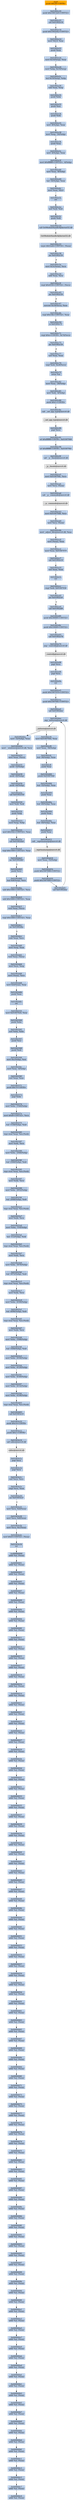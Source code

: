 digraph G {
node[shape=rectangle,style=filled,fillcolor=lightsteelblue,color=lightsteelblue]
bgcolor="transparent"
a0x01002c1epushl_0x28UINT8[label="start\npushl $0x28<UINT8>",color="lightgrey",fillcolor="orange"];
a0x01002c20pushl_0x10013e0UINT32[label="0x01002c20\npushl $0x10013e0<UINT32>"];
a0x01002c25call_0x01002e18[label="0x01002c25\ncall 0x01002e18"];
a0x01002e18pushl_0x1002e6aUINT32[label="0x01002e18\npushl $0x1002e6a<UINT32>"];
a0x01002e1dmovl_fs_0_eax[label="0x01002e1d\nmovl %fs:0, %eax"];
a0x01002e23pushl_eax[label="0x01002e23\npushl %eax"];
a0x01002e24movl_0x10esp__eax[label="0x01002e24\nmovl 0x10(%esp), %eax"];
a0x01002e28movl_ebp_0x10esp_[label="0x01002e28\nmovl %ebp, 0x10(%esp)"];
a0x01002e2cleal_0x10esp__ebp[label="0x01002e2c\nleal 0x10(%esp), %ebp"];
a0x01002e30subl_eax_esp[label="0x01002e30\nsubl %eax, %esp"];
a0x01002e32pushl_ebx[label="0x01002e32\npushl %ebx"];
a0x01002e33pushl_esi[label="0x01002e33\npushl %esi"];
a0x01002e34pushl_edi[label="0x01002e34\npushl %edi"];
a0x01002e35movl__8ebp__eax[label="0x01002e35\nmovl -8(%ebp), %eax"];
a0x01002e38movl_esp__24ebp_[label="0x01002e38\nmovl %esp, -24(%ebp)"];
a0x01002e3bpushl_eax[label="0x01002e3b\npushl %eax"];
a0x01002e3cmovl__4ebp__eax[label="0x01002e3c\nmovl -4(%ebp), %eax"];
a0x01002e3fmovl_0xffffffffUINT32__4ebp_[label="0x01002e3f\nmovl $0xffffffff<UINT32>, -4(%ebp)"];
a0x01002e46movl_eax__8ebp_[label="0x01002e46\nmovl %eax, -8(%ebp)"];
a0x01002e49leal__16ebp__eax[label="0x01002e49\nleal -16(%ebp), %eax"];
a0x01002e4cmovl_eax_fs_0[label="0x01002e4c\nmovl %eax, %fs:0"];
a0x01002e52ret[label="0x01002e52\nret"];
a0x01002c2axorl_edi_edi[label="0x01002c2a\nxorl %edi, %edi"];
a0x01002c2cpushl_edi[label="0x01002c2c\npushl %edi"];
a0x01002c2dcall_GetModuleHandleA_kernel32_dll[label="0x01002c2d\ncall GetModuleHandleA@kernel32.dll"];
GetModuleHandleA_kernel32_dll[label="GetModuleHandleA@kernel32.dll",color="lightgrey",fillcolor="lightgrey"];
a0x01002c33cmpw_0x5a4dUINT16_eax_[label="0x01002c33\ncmpw $0x5a4d<UINT16>, (%eax)"];
a0x01002c38jne_0x01002c59[label="0x01002c38\njne 0x01002c59"];
a0x01002c3amovl_0x3ceax__ecx[label="0x01002c3a\nmovl 0x3c(%eax), %ecx"];
a0x01002c3daddl_eax_ecx[label="0x01002c3d\naddl %eax, %ecx"];
a0x01002c3fcmpl_0x4550UINT32_ecx_[label="0x01002c3f\ncmpl $0x4550<UINT32>, (%ecx)"];
a0x01002c45jne_0x01002c59[label="0x01002c45\njne 0x01002c59"];
a0x01002c47movzwl_0x18ecx__eax[label="0x01002c47\nmovzwl 0x18(%ecx), %eax"];
a0x01002c4bcmpl_0x10bUINT32_eax[label="0x01002c4b\ncmpl $0x10b<UINT32>, %eax"];
a0x01002c50je_0x01002c71[label="0x01002c50\nje 0x01002c71"];
a0x01002c71cmpl_0xeUINT8_0x74ecx_[label="0x01002c71\ncmpl $0xe<UINT8>, 0x74(%ecx)"];
a0x01002c75jbe_0x01002c59[label="0x01002c75\njbe 0x01002c59"];
a0x01002c77xorl_eax_eax[label="0x01002c77\nxorl %eax, %eax"];
a0x01002c79cmpl_edi_0xe8ecx_[label="0x01002c79\ncmpl %edi, 0xe8(%ecx)"];
a0x01002c7fsetne_al[label="0x01002c7f\nsetne %al"];
a0x01002c82movl_eax__28ebp_[label="0x01002c82\nmovl %eax, -28(%ebp)"];
a0x01002c85movl_edi__4ebp_[label="0x01002c85\nmovl %edi, -4(%ebp)"];
a0x01002c88pushl_0x1UINT8[label="0x01002c88\npushl $0x1<UINT8>"];
a0x01002c8acall___set_app_type_msvcrt_dll[label="0x01002c8a\ncall __set_app_type@msvcrt.dll"];
a__set_app_type_msvcrt_dll[label="__set_app_type@msvcrt.dll",color="lightgrey",fillcolor="lightgrey"];
a0x01002c90popl_ecx[label="0x01002c90\npopl %ecx"];
a0x01002c91orl_0xffffffffUINT8_0x01007068[label="0x01002c91\norl $0xffffffff<UINT8>, 0x01007068"];
a0x01002c98orl_0xffffffffUINT8_0x0100706c[label="0x01002c98\norl $0xffffffff<UINT8>, 0x0100706c"];
a0x01002c9fcall___p__fmode_msvcrt_dll[label="0x01002c9f\ncall __p__fmode@msvcrt.dll"];
a__p__fmode_msvcrt_dll[label="__p__fmode@msvcrt.dll",color="lightgrey",fillcolor="lightgrey"];
a0x01002ca5movl_0x0100704c_ecx[label="0x01002ca5\nmovl 0x0100704c, %ecx"];
a0x01002cabmovl_ecx_eax_[label="0x01002cab\nmovl %ecx, (%eax)"];
a0x01002cadcall___p__commode_msvcrt_dll[label="0x01002cad\ncall __p__commode@msvcrt.dll"];
a__p__commode_msvcrt_dll[label="__p__commode@msvcrt.dll",color="lightgrey",fillcolor="lightgrey"];
a0x01002cb3movl_0x01007048_ecx[label="0x01002cb3\nmovl 0x01007048, %ecx"];
a0x01002cb9movl_ecx_eax_[label="0x01002cb9\nmovl %ecx, (%eax)"];
a0x01002cbbmovl__adjust_fdiv_msvcrt_dll_eax[label="0x01002cbb\nmovl _adjust_fdiv@msvcrt.dll, %eax"];
a0x01002cc0movl_eax__eax[label="0x01002cc0\nmovl (%eax), %eax"];
a0x01002cc2movl_eax_0x01007070[label="0x01002cc2\nmovl %eax, 0x01007070"];
a0x01002cc7call_0x01002e10[label="0x01002cc7\ncall 0x01002e10"];
a0x01002e10xorl_eax_eax[label="0x01002e10\nxorl %eax, %eax"];
a0x01002e12ret[label="0x01002e12\nret"];
a0x01002ccccmpl_edi_0x01007030[label="0x01002ccc\ncmpl %edi, 0x01007030"];
a0x01002cd2jne_0x01002ce0[label="0x01002cd2\njne 0x01002ce0"];
a0x01002ce0call_0x01002df9[label="0x01002ce0\ncall 0x01002df9"];
a0x01002df9pushl_0x30000UINT32[label="0x01002df9\npushl $0x30000<UINT32>"];
a0x01002dfepushl_0x10000UINT32[label="0x01002dfe\npushl $0x10000<UINT32>"];
a0x01002e03call_0x01002e76[label="0x01002e03\ncall 0x01002e76"];
a0x01002e76jmp__controlfp_msvcrt_dll[label="0x01002e76\njmp _controlfp@msvcrt.dll"];
a_controlfp_msvcrt_dll[label="_controlfp@msvcrt.dll",color="lightgrey",fillcolor="lightgrey"];
a0x01002e08popl_ecx[label="0x01002e08\npopl %ecx"];
a0x01002e09popl_ecx[label="0x01002e09\npopl %ecx"];
a0x01002e0aret[label="0x01002e0a\nret"];
a0x01002ce5pushl_0x1007010UINT32[label="0x01002ce5\npushl $0x1007010<UINT32>"];
a0x01002ceapushl_0x100700cUINT32[label="0x01002cea\npushl $0x100700c<UINT32>"];
a0x01002cefcall_0x01002dee[label="0x01002cef\ncall 0x01002dee"];
a0x01002deejmp__initterm_msvcrt_dll[label="0x01002dee\njmp _initterm@msvcrt.dll"];
a_initterm_msvcrt_dll[label="_initterm@msvcrt.dll",color="lightgrey",fillcolor="lightgrey"];
a0x01002cf4movl_0x01007044_eax[label="0x01002cf4\nmovl 0x01007044, %eax"];
a0x01002cf9movl_eax__36ebp_[label="0x01002cf9\nmovl %eax, -36(%ebp)"];
a0x01002cfcleal__36ebp__eax[label="0x01002cfc\nleal -36(%ebp), %eax"];
a0x01002cffpushl_eax[label="0x01002cff\npushl %eax"];
a0x01002d00pushl_0x01007040[label="0x01002d00\npushl 0x01007040"];
a0x01002d06leal__32ebp__eax[label="0x01002d06\nleal -32(%ebp), %eax"];
a0x01002d09pushl_eax[label="0x01002d09\npushl %eax"];
a0x01002d0aleal__40ebp__eax[label="0x01002d0a\nleal -40(%ebp), %eax"];
a0x01002d0dpushl_eax[label="0x01002d0d\npushl %eax"];
a0x01002d0eleal__44ebp__eax[label="0x01002d0e\nleal -44(%ebp), %eax"];
a0x01002d11pushl_eax[label="0x01002d11\npushl %eax"];
a0x01002d12call___wgetmainargs_msvcrt_dll[label="0x01002d12\ncall __wgetmainargs@msvcrt.dll"];
a__wgetmainargs_msvcrt_dll[label="__wgetmainargs@msvcrt.dll",color="lightgrey",fillcolor="lightgrey"];
a0x01002d18movl_eax__52ebp_[label="0x01002d18\nmovl %eax, -52(%ebp)"];
a0x01002d1bpushl_0x1007008UINT32[label="0x01002d1b\npushl $0x1007008<UINT32>"];
a0x01002d20pushl_0x1007000UINT32[label="0x01002d20\npushl $0x1007000<UINT32>"];
a0x01002d25call_0x01002dee[label="0x01002d25\ncall 0x01002dee"];
a0x01002d2amovl__32ebp__eax[label="0x01002d2a\nmovl -32(%ebp), %eax"];
a0x01002d2dmovl___winitenv_msvcrt_dll_ecx[label="0x01002d2d\nmovl __winitenv@msvcrt.dll, %ecx"];
a0x01002d33movl_eax_ecx_[label="0x01002d33\nmovl %eax, (%ecx)"];
a0x01002d35pushl__32ebp_[label="0x01002d35\npushl -32(%ebp)"];
a0x01002d38pushl__40ebp_[label="0x01002d38\npushl -40(%ebp)"];
a0x01002d3bpushl__44ebp_[label="0x01002d3b\npushl -44(%ebp)"];
a0x01002d3ecall_0x01002550[label="0x01002d3e\ncall 0x01002550"];
a0x01002550movl_edi_edi[label="0x01002550\nmovl %edi, %edi"];
a0x01002552pushl_ebp[label="0x01002552\npushl %ebp"];
a0x01002553movl_esp_ebp[label="0x01002553\nmovl %esp, %ebp"];
a0x01002555movl_0x102cUINT32_eax[label="0x01002555\nmovl $0x102c<UINT32>, %eax"];
a0x0100255acall_0x01002da0[label="0x0100255a\ncall 0x01002da0"];
a0x01002da0cmpl_0x1000UINT32_eax[label="0x01002da0\ncmpl $0x1000<UINT32>, %eax"];
a0x01002da5jae_0x01002db5[label="0x01002da5\njae 0x01002db5"];
a0x01002db5pushl_ecx[label="0x01002db5\npushl %ecx"];
a0x01002db6leal_0x8esp__ecx[label="0x01002db6\nleal 0x8(%esp), %ecx"];
a0x01002dbasubl_0x1000UINT32_ecx[label="0x01002dba\nsubl $0x1000<UINT32>, %ecx"];
a0x01002dc0subl_0x1000UINT32_eax[label="0x01002dc0\nsubl $0x1000<UINT32>, %eax"];
a0x01002dc5testl_eax_ecx_[label="0x01002dc5\ntestl %eax, (%ecx)"];
a0x01002dc7cmpl_0x1000UINT32_eax[label="0x01002dc7\ncmpl $0x1000<UINT32>, %eax"];
a0x01002dccjae_0x01002dba[label="0x01002dcc\njae 0x01002dba"];
a0x01002dcesubl_eax_ecx[label="0x01002dce\nsubl %eax, %ecx"];
a0x01002dd0movl_esp_eax[label="0x01002dd0\nmovl %esp, %eax"];
a0x01002dd2testl_eax_ecx_[label="0x01002dd2\ntestl %eax, (%ecx)"];
a0x01002dd4movl_ecx_esp[label="0x01002dd4\nmovl %ecx, %esp"];
a0x01002dd6movl_eax__ecx[label="0x01002dd6\nmovl (%eax), %ecx"];
a0x01002dd8movl_0x4eax__eax[label="0x01002dd8\nmovl 0x4(%eax), %eax"];
a0x01002ddbpushl_eax[label="0x01002ddb\npushl %eax"];
a0x01002ddcret[label="0x01002ddc\nret"];
a0x0100255fmovl_0x01007024_eax[label="0x0100255f\nmovl 0x01007024, %eax"];
a0x01002564pushl_ebx[label="0x01002564\npushl %ebx"];
a0x01002565xorl_ebx_ebx[label="0x01002565\nxorl %ebx, %ebx"];
a0x01002567pushl_esi[label="0x01002567\npushl %esi"];
a0x01002568pushl_edi[label="0x01002568\npushl %edi"];
a0x01002569movl_0xcebp__esi[label="0x01002569\nmovl 0xc(%ebp), %esi"];
a0x0100256cmovl_eax__4ebp_[label="0x0100256c\nmovl %eax, -4(%ebp)"];
a0x0100256fxorl_eax_eax[label="0x0100256f\nxorl %eax, %eax"];
a0x01002571pushl_0x7fUINT8[label="0x01002571\npushl $0x7f<UINT8>"];
a0x01002573popl_edx[label="0x01002573\npopl %edx"];
a0x01002574movl_ebx__1540ebp_[label="0x01002574\nmovl %ebx, -1540(%ebp)"];
a0x0100257amovl_0xffUINT32_ecx[label="0x0100257a\nmovl $0xff<UINT32>, %ecx"];
a0x0100257fleal__1536ebp__edi[label="0x0100257f\nleal -1536(%ebp), %edi"];
a0x01002585repz_stosl_eax_es_edi_[label="0x01002585\nrepz stosl %eax, %es:(%edi)"];
a0x01002587movl_edx_ecx[label="0x01002587\nmovl %edx, %ecx"];
a0x01002589movl_ebx__2564ebp_[label="0x01002589\nmovl %ebx, -2564(%ebp)"];
a0x0100258fleal__2560ebp__edi[label="0x0100258f\nleal -2560(%ebp), %edi"];
a0x01002595repz_stosl_eax_es_edi_[label="0x01002595\nrepz stosl %eax, %es:(%edi)"];
a0x01002597movl_edx_ecx[label="0x01002597\nmovl %edx, %ecx"];
a0x01002599movl_ebx__2052ebp_[label="0x01002599\nmovl %ebx, -2052(%ebp)"];
a0x0100259fleal__2048ebp__edi[label="0x0100259f\nleal -2048(%ebp), %edi"];
a0x010025a5repz_stosl_eax_es_edi_[label="0x010025a5\nrepz stosl %eax, %es:(%edi)"];
a0x010025a7movl_edx_ecx[label="0x010025a7\nmovl %edx, %ecx"];
a0x010025a9movl_ebx__516ebp_[label="0x010025a9\nmovl %ebx, -516(%ebp)"];
a0x010025afleal__512ebp__edi[label="0x010025af\nleal -512(%ebp), %edi"];
a0x010025b5repz_stosl_eax_es_edi_[label="0x010025b5\nrepz stosl %eax, %es:(%edi)"];
a0x010025b7movl_edx_ecx[label="0x010025b7\nmovl %edx, %ecx"];
a0x010025b9movl_ebx__3076ebp_[label="0x010025b9\nmovl %ebx, -3076(%ebp)"];
a0x010025bfleal__3072ebp__edi[label="0x010025bf\nleal -3072(%ebp), %edi"];
a0x010025c5repz_stosl_eax_es_edi_[label="0x010025c5\nrepz stosl %eax, %es:(%edi)"];
a0x010025c7movl_edx_ecx[label="0x010025c7\nmovl %edx, %ecx"];
a0x010025c9movl_ebx__4100ebp_[label="0x010025c9\nmovl %ebx, -4100(%ebp)"];
a0x010025cfleal__4096ebp__edi[label="0x010025cf\nleal -4096(%ebp), %edi"];
a0x010025d5repz_stosl_eax_es_edi_[label="0x010025d5\nrepz stosl %eax, %es:(%edi)"];
a0x010025d7movl_edx_ecx[label="0x010025d7\nmovl %edx, %ecx"];
a0x010025d9movl_ebx__3588ebp_[label="0x010025d9\nmovl %ebx, -3588(%ebp)"];
a0x010025dfleal__3584ebp__edi[label="0x010025df\nleal -3584(%ebp), %edi"];
a0x010025e5movl_ebx__4104ebp_[label="0x010025e5\nmovl %ebx, -4104(%ebp)"];
a0x010025ebmovl_ebx__4120ebp_[label="0x010025eb\nmovl %ebx, -4120(%ebp)"];
a0x010025f1movl_ebx__4140ebp_[label="0x010025f1\nmovl %ebx, -4140(%ebp)"];
a0x010025f7movl_ebx__4132ebp_[label="0x010025f7\nmovl %ebx, -4132(%ebp)"];
a0x010025fdmovl_ebx__4108ebp_[label="0x010025fd\nmovl %ebx, -4108(%ebp)"];
a0x01002603repz_stosl_eax_es_edi_[label="0x01002603\nrepz stosl %eax, %es:(%edi)"];
a0x01002605call_0x01003e10[label="0x01002605\ncall 0x01003e10"];
a0x01003e10pushl_0x10UINT8[label="0x01003e10\npushl $0x10<UINT8>"];
a0x01003e12pushl_0x1UINT8[label="0x01003e12\npushl $0x1<UINT8>"];
a0x01003e14call_calloc_msvcrt_dll[label="0x01003e14\ncall calloc@msvcrt.dll"];
calloc_msvcrt_dll[label="calloc@msvcrt.dll",color="lightgrey",fillcolor="lightgrey"];
a0x01003e1apopl_ecx[label="0x01003e1a\npopl %ecx"];
a0x01003e1bpopl_ecx[label="0x01003e1b\npopl %ecx"];
a0x01003e1cxorl_ecx_ecx[label="0x01003e1c\nxorl %ecx, %ecx"];
a0x01003e1ecmpl_ecx_eax[label="0x01003e1e\ncmpl %ecx, %eax"];
a0x01003e20jne_0x01003e25[label="0x01003e20\njne 0x01003e25"];
a0x01003e25movl_ecx_0x4eax_[label="0x01003e25\nmovl %ecx, 0x4(%eax)"];
a0x01003e28movl_ecx_0x8eax_[label="0x01003e28\nmovl %ecx, 0x8(%eax)"];
a0x01003e2bmovl_ecx_0xceax_[label="0x01003e2b\nmovl %ecx, 0xc(%eax)"];
a0x01003e2emovl_0x9UINT32_eax_[label="0x01003e2e\nmovl $0x9<UINT32>, (%eax)"];
a0x01003e34ret[label="0x01003e34\nret"];
a0xffffffffffffffffaddb_al_eax_[label="0xffffffffffffffff\naddb %al, (%eax)"];
a0x00000001addb_al_eax_[label="0x00000001\naddb %al, (%eax)"];
a0x00000003addb_al_eax_[label="0x00000003\naddb %al, (%eax)"];
a0x00000005addb_al_eax_[label="0x00000005\naddb %al, (%eax)"];
a0x00000007addb_al_eax_[label="0x00000007\naddb %al, (%eax)"];
a0x00000009addb_al_eax_[label="0x00000009\naddb %al, (%eax)"];
a0x0000000baddb_al_eax_[label="0x0000000b\naddb %al, (%eax)"];
a0x0000000daddb_al_eax_[label="0x0000000d\naddb %al, (%eax)"];
a0x0000000faddb_al_eax_[label="0x0000000f\naddb %al, (%eax)"];
a0x00000011addb_al_eax_[label="0x00000011\naddb %al, (%eax)"];
a0x00000013addb_al_eax_[label="0x00000013\naddb %al, (%eax)"];
a0x00000015addb_al_eax_[label="0x00000015\naddb %al, (%eax)"];
a0x00000017addb_al_eax_[label="0x00000017\naddb %al, (%eax)"];
a0x00000019addb_al_eax_[label="0x00000019\naddb %al, (%eax)"];
a0x0000001baddb_al_eax_[label="0x0000001b\naddb %al, (%eax)"];
a0x0000001daddb_al_eax_[label="0x0000001d\naddb %al, (%eax)"];
a0x0000001faddb_al_eax_[label="0x0000001f\naddb %al, (%eax)"];
a0x00000021addb_al_eax_[label="0x00000021\naddb %al, (%eax)"];
a0x00000023addb_al_eax_[label="0x00000023\naddb %al, (%eax)"];
a0x00000025addb_al_eax_[label="0x00000025\naddb %al, (%eax)"];
a0x00000027addb_al_eax_[label="0x00000027\naddb %al, (%eax)"];
a0x00000029addb_al_eax_[label="0x00000029\naddb %al, (%eax)"];
a0x0000002baddb_al_eax_[label="0x0000002b\naddb %al, (%eax)"];
a0x0000002daddb_al_eax_[label="0x0000002d\naddb %al, (%eax)"];
a0x0000002faddb_al_eax_[label="0x0000002f\naddb %al, (%eax)"];
a0x00000031addb_al_eax_[label="0x00000031\naddb %al, (%eax)"];
a0x00000033addb_al_eax_[label="0x00000033\naddb %al, (%eax)"];
a0x00000035addb_al_eax_[label="0x00000035\naddb %al, (%eax)"];
a0x00000037addb_al_eax_[label="0x00000037\naddb %al, (%eax)"];
a0x00000039addb_al_eax_[label="0x00000039\naddb %al, (%eax)"];
a0x0000003baddb_al_eax_[label="0x0000003b\naddb %al, (%eax)"];
a0x0000003daddb_al_eax_[label="0x0000003d\naddb %al, (%eax)"];
a0x0000003faddb_al_eax_[label="0x0000003f\naddb %al, (%eax)"];
a0x00000041addb_al_eax_[label="0x00000041\naddb %al, (%eax)"];
a0x00000043addb_al_eax_[label="0x00000043\naddb %al, (%eax)"];
a0x00000045addb_al_eax_[label="0x00000045\naddb %al, (%eax)"];
a0x00000047addb_al_eax_[label="0x00000047\naddb %al, (%eax)"];
a0x00000049addb_al_eax_[label="0x00000049\naddb %al, (%eax)"];
a0x0000004baddb_al_eax_[label="0x0000004b\naddb %al, (%eax)"];
a0x0000004daddb_al_eax_[label="0x0000004d\naddb %al, (%eax)"];
a0x0000004faddb_al_eax_[label="0x0000004f\naddb %al, (%eax)"];
a0x00000051addb_al_eax_[label="0x00000051\naddb %al, (%eax)"];
a0x00000053addb_al_eax_[label="0x00000053\naddb %al, (%eax)"];
a0x00000055addb_al_eax_[label="0x00000055\naddb %al, (%eax)"];
a0x00000057addb_al_eax_[label="0x00000057\naddb %al, (%eax)"];
a0x00000059addb_al_eax_[label="0x00000059\naddb %al, (%eax)"];
a0x0000005baddb_al_eax_[label="0x0000005b\naddb %al, (%eax)"];
a0x0000005daddb_al_eax_[label="0x0000005d\naddb %al, (%eax)"];
a0x0000005faddb_al_eax_[label="0x0000005f\naddb %al, (%eax)"];
a0x00000061addb_al_eax_[label="0x00000061\naddb %al, (%eax)"];
a0x00000063addb_al_eax_[label="0x00000063\naddb %al, (%eax)"];
a0x00000065addb_al_eax_[label="0x00000065\naddb %al, (%eax)"];
a0x00000067addb_al_eax_[label="0x00000067\naddb %al, (%eax)"];
a0x00000069addb_al_eax_[label="0x00000069\naddb %al, (%eax)"];
a0x0000006baddb_al_eax_[label="0x0000006b\naddb %al, (%eax)"];
a0x0000006daddb_al_eax_[label="0x0000006d\naddb %al, (%eax)"];
a0x0000006faddb_al_eax_[label="0x0000006f\naddb %al, (%eax)"];
a0x00000071addb_al_eax_[label="0x00000071\naddb %al, (%eax)"];
a0x00000073addb_al_eax_[label="0x00000073\naddb %al, (%eax)"];
a0x00000075addb_al_eax_[label="0x00000075\naddb %al, (%eax)"];
a0x00000077addb_al_eax_[label="0x00000077\naddb %al, (%eax)"];
a0x00000079addb_al_eax_[label="0x00000079\naddb %al, (%eax)"];
a0x0000007baddb_al_eax_[label="0x0000007b\naddb %al, (%eax)"];
a0x0000007daddb_al_eax_[label="0x0000007d\naddb %al, (%eax)"];
a0x0000007faddb_al_eax_[label="0x0000007f\naddb %al, (%eax)"];
a0x00000081addb_al_eax_[label="0x00000081\naddb %al, (%eax)"];
a0x00000083addb_al_eax_[label="0x00000083\naddb %al, (%eax)"];
a0x00000085addb_al_eax_[label="0x00000085\naddb %al, (%eax)"];
a0x00000087addb_al_eax_[label="0x00000087\naddb %al, (%eax)"];
a0x00000089addb_al_eax_[label="0x00000089\naddb %al, (%eax)"];
a0x0000008baddb_al_eax_[label="0x0000008b\naddb %al, (%eax)"];
a0x0000008daddb_al_eax_[label="0x0000008d\naddb %al, (%eax)"];
a0x0000008faddb_al_eax_[label="0x0000008f\naddb %al, (%eax)"];
a0x00000091addb_al_eax_[label="0x00000091\naddb %al, (%eax)"];
a0x00000093addb_al_eax_[label="0x00000093\naddb %al, (%eax)"];
a0x00000095addb_al_eax_[label="0x00000095\naddb %al, (%eax)"];
a0x00000097addb_al_eax_[label="0x00000097\naddb %al, (%eax)"];
a0x00000099addb_al_eax_[label="0x00000099\naddb %al, (%eax)"];
a0x0000009baddb_al_eax_[label="0x0000009b\naddb %al, (%eax)"];
a0x0000009daddb_al_eax_[label="0x0000009d\naddb %al, (%eax)"];
a0x0000009faddb_al_eax_[label="0x0000009f\naddb %al, (%eax)"];
a0x000000a1addb_al_eax_[label="0x000000a1\naddb %al, (%eax)"];
a0x000000a3addb_al_eax_[label="0x000000a3\naddb %al, (%eax)"];
a0x000000a5addb_al_eax_[label="0x000000a5\naddb %al, (%eax)"];
a0x000000a7addb_al_eax_[label="0x000000a7\naddb %al, (%eax)"];
a0x000000a9addb_al_eax_[label="0x000000a9\naddb %al, (%eax)"];
a0x000000abaddb_al_eax_[label="0x000000ab\naddb %al, (%eax)"];
a0x000000adaddb_al_eax_[label="0x000000ad\naddb %al, (%eax)"];
a0x000000afaddb_al_eax_[label="0x000000af\naddb %al, (%eax)"];
a0x000000b1addb_al_eax_[label="0x000000b1\naddb %al, (%eax)"];
a0x000000b3addb_al_eax_[label="0x000000b3\naddb %al, (%eax)"];
a0x000000b5addb_al_eax_[label="0x000000b5\naddb %al, (%eax)"];
a0x000000b7addb_al_eax_[label="0x000000b7\naddb %al, (%eax)"];
a0x000000b9addb_al_eax_[label="0x000000b9\naddb %al, (%eax)"];
a0x000000bbaddb_al_eax_[label="0x000000bb\naddb %al, (%eax)"];
a0x000000bdaddb_al_eax_[label="0x000000bd\naddb %al, (%eax)"];
a0x000000bfaddb_al_eax_[label="0x000000bf\naddb %al, (%eax)"];
a0x000000c1addb_al_eax_[label="0x000000c1\naddb %al, (%eax)"];
a0x000000c3addb_al_eax_[label="0x000000c3\naddb %al, (%eax)"];
a0x000000c5addb_al_eax_[label="0x000000c5\naddb %al, (%eax)"];
a0x000000c7addb_al_eax_[label="0x000000c7\naddb %al, (%eax)"];
a0x000000c9addb_al_eax_[label="0x000000c9\naddb %al, (%eax)"];
a0x01002c1epushl_0x28UINT8 -> a0x01002c20pushl_0x10013e0UINT32 [color="#000000"];
a0x01002c20pushl_0x10013e0UINT32 -> a0x01002c25call_0x01002e18 [color="#000000"];
a0x01002c25call_0x01002e18 -> a0x01002e18pushl_0x1002e6aUINT32 [color="#000000"];
a0x01002e18pushl_0x1002e6aUINT32 -> a0x01002e1dmovl_fs_0_eax [color="#000000"];
a0x01002e1dmovl_fs_0_eax -> a0x01002e23pushl_eax [color="#000000"];
a0x01002e23pushl_eax -> a0x01002e24movl_0x10esp__eax [color="#000000"];
a0x01002e24movl_0x10esp__eax -> a0x01002e28movl_ebp_0x10esp_ [color="#000000"];
a0x01002e28movl_ebp_0x10esp_ -> a0x01002e2cleal_0x10esp__ebp [color="#000000"];
a0x01002e2cleal_0x10esp__ebp -> a0x01002e30subl_eax_esp [color="#000000"];
a0x01002e30subl_eax_esp -> a0x01002e32pushl_ebx [color="#000000"];
a0x01002e32pushl_ebx -> a0x01002e33pushl_esi [color="#000000"];
a0x01002e33pushl_esi -> a0x01002e34pushl_edi [color="#000000"];
a0x01002e34pushl_edi -> a0x01002e35movl__8ebp__eax [color="#000000"];
a0x01002e35movl__8ebp__eax -> a0x01002e38movl_esp__24ebp_ [color="#000000"];
a0x01002e38movl_esp__24ebp_ -> a0x01002e3bpushl_eax [color="#000000"];
a0x01002e3bpushl_eax -> a0x01002e3cmovl__4ebp__eax [color="#000000"];
a0x01002e3cmovl__4ebp__eax -> a0x01002e3fmovl_0xffffffffUINT32__4ebp_ [color="#000000"];
a0x01002e3fmovl_0xffffffffUINT32__4ebp_ -> a0x01002e46movl_eax__8ebp_ [color="#000000"];
a0x01002e46movl_eax__8ebp_ -> a0x01002e49leal__16ebp__eax [color="#000000"];
a0x01002e49leal__16ebp__eax -> a0x01002e4cmovl_eax_fs_0 [color="#000000"];
a0x01002e4cmovl_eax_fs_0 -> a0x01002e52ret [color="#000000"];
a0x01002e52ret -> a0x01002c2axorl_edi_edi [color="#000000"];
a0x01002c2axorl_edi_edi -> a0x01002c2cpushl_edi [color="#000000"];
a0x01002c2cpushl_edi -> a0x01002c2dcall_GetModuleHandleA_kernel32_dll [color="#000000"];
a0x01002c2dcall_GetModuleHandleA_kernel32_dll -> GetModuleHandleA_kernel32_dll [color="#000000"];
GetModuleHandleA_kernel32_dll -> a0x01002c33cmpw_0x5a4dUINT16_eax_ [color="#000000"];
a0x01002c33cmpw_0x5a4dUINT16_eax_ -> a0x01002c38jne_0x01002c59 [color="#000000"];
a0x01002c38jne_0x01002c59 -> a0x01002c3amovl_0x3ceax__ecx [color="#000000",label="F"];
a0x01002c3amovl_0x3ceax__ecx -> a0x01002c3daddl_eax_ecx [color="#000000"];
a0x01002c3daddl_eax_ecx -> a0x01002c3fcmpl_0x4550UINT32_ecx_ [color="#000000"];
a0x01002c3fcmpl_0x4550UINT32_ecx_ -> a0x01002c45jne_0x01002c59 [color="#000000"];
a0x01002c45jne_0x01002c59 -> a0x01002c47movzwl_0x18ecx__eax [color="#000000",label="F"];
a0x01002c47movzwl_0x18ecx__eax -> a0x01002c4bcmpl_0x10bUINT32_eax [color="#000000"];
a0x01002c4bcmpl_0x10bUINT32_eax -> a0x01002c50je_0x01002c71 [color="#000000"];
a0x01002c50je_0x01002c71 -> a0x01002c71cmpl_0xeUINT8_0x74ecx_ [color="#000000",label="T"];
a0x01002c71cmpl_0xeUINT8_0x74ecx_ -> a0x01002c75jbe_0x01002c59 [color="#000000"];
a0x01002c75jbe_0x01002c59 -> a0x01002c77xorl_eax_eax [color="#000000",label="F"];
a0x01002c77xorl_eax_eax -> a0x01002c79cmpl_edi_0xe8ecx_ [color="#000000"];
a0x01002c79cmpl_edi_0xe8ecx_ -> a0x01002c7fsetne_al [color="#000000"];
a0x01002c7fsetne_al -> a0x01002c82movl_eax__28ebp_ [color="#000000"];
a0x01002c82movl_eax__28ebp_ -> a0x01002c85movl_edi__4ebp_ [color="#000000"];
a0x01002c85movl_edi__4ebp_ -> a0x01002c88pushl_0x1UINT8 [color="#000000"];
a0x01002c88pushl_0x1UINT8 -> a0x01002c8acall___set_app_type_msvcrt_dll [color="#000000"];
a0x01002c8acall___set_app_type_msvcrt_dll -> a__set_app_type_msvcrt_dll [color="#000000"];
a__set_app_type_msvcrt_dll -> a0x01002c90popl_ecx [color="#000000"];
a0x01002c90popl_ecx -> a0x01002c91orl_0xffffffffUINT8_0x01007068 [color="#000000"];
a0x01002c91orl_0xffffffffUINT8_0x01007068 -> a0x01002c98orl_0xffffffffUINT8_0x0100706c [color="#000000"];
a0x01002c98orl_0xffffffffUINT8_0x0100706c -> a0x01002c9fcall___p__fmode_msvcrt_dll [color="#000000"];
a0x01002c9fcall___p__fmode_msvcrt_dll -> a__p__fmode_msvcrt_dll [color="#000000"];
a__p__fmode_msvcrt_dll -> a0x01002ca5movl_0x0100704c_ecx [color="#000000"];
a0x01002ca5movl_0x0100704c_ecx -> a0x01002cabmovl_ecx_eax_ [color="#000000"];
a0x01002cabmovl_ecx_eax_ -> a0x01002cadcall___p__commode_msvcrt_dll [color="#000000"];
a0x01002cadcall___p__commode_msvcrt_dll -> a__p__commode_msvcrt_dll [color="#000000"];
a__p__commode_msvcrt_dll -> a0x01002cb3movl_0x01007048_ecx [color="#000000"];
a0x01002cb3movl_0x01007048_ecx -> a0x01002cb9movl_ecx_eax_ [color="#000000"];
a0x01002cb9movl_ecx_eax_ -> a0x01002cbbmovl__adjust_fdiv_msvcrt_dll_eax [color="#000000"];
a0x01002cbbmovl__adjust_fdiv_msvcrt_dll_eax -> a0x01002cc0movl_eax__eax [color="#000000"];
a0x01002cc0movl_eax__eax -> a0x01002cc2movl_eax_0x01007070 [color="#000000"];
a0x01002cc2movl_eax_0x01007070 -> a0x01002cc7call_0x01002e10 [color="#000000"];
a0x01002cc7call_0x01002e10 -> a0x01002e10xorl_eax_eax [color="#000000"];
a0x01002e10xorl_eax_eax -> a0x01002e12ret [color="#000000"];
a0x01002e12ret -> a0x01002ccccmpl_edi_0x01007030 [color="#000000"];
a0x01002ccccmpl_edi_0x01007030 -> a0x01002cd2jne_0x01002ce0 [color="#000000"];
a0x01002cd2jne_0x01002ce0 -> a0x01002ce0call_0x01002df9 [color="#000000",label="T"];
a0x01002ce0call_0x01002df9 -> a0x01002df9pushl_0x30000UINT32 [color="#000000"];
a0x01002df9pushl_0x30000UINT32 -> a0x01002dfepushl_0x10000UINT32 [color="#000000"];
a0x01002dfepushl_0x10000UINT32 -> a0x01002e03call_0x01002e76 [color="#000000"];
a0x01002e03call_0x01002e76 -> a0x01002e76jmp__controlfp_msvcrt_dll [color="#000000"];
a0x01002e76jmp__controlfp_msvcrt_dll -> a_controlfp_msvcrt_dll [color="#000000"];
a_controlfp_msvcrt_dll -> a0x01002e08popl_ecx [color="#000000"];
a0x01002e08popl_ecx -> a0x01002e09popl_ecx [color="#000000"];
a0x01002e09popl_ecx -> a0x01002e0aret [color="#000000"];
a0x01002e0aret -> a0x01002ce5pushl_0x1007010UINT32 [color="#000000"];
a0x01002ce5pushl_0x1007010UINT32 -> a0x01002ceapushl_0x100700cUINT32 [color="#000000"];
a0x01002ceapushl_0x100700cUINT32 -> a0x01002cefcall_0x01002dee [color="#000000"];
a0x01002cefcall_0x01002dee -> a0x01002deejmp__initterm_msvcrt_dll [color="#000000"];
a0x01002deejmp__initterm_msvcrt_dll -> a_initterm_msvcrt_dll [color="#000000"];
a_initterm_msvcrt_dll -> a0x01002cf4movl_0x01007044_eax [color="#000000"];
a0x01002cf4movl_0x01007044_eax -> a0x01002cf9movl_eax__36ebp_ [color="#000000"];
a0x01002cf9movl_eax__36ebp_ -> a0x01002cfcleal__36ebp__eax [color="#000000"];
a0x01002cfcleal__36ebp__eax -> a0x01002cffpushl_eax [color="#000000"];
a0x01002cffpushl_eax -> a0x01002d00pushl_0x01007040 [color="#000000"];
a0x01002d00pushl_0x01007040 -> a0x01002d06leal__32ebp__eax [color="#000000"];
a0x01002d06leal__32ebp__eax -> a0x01002d09pushl_eax [color="#000000"];
a0x01002d09pushl_eax -> a0x01002d0aleal__40ebp__eax [color="#000000"];
a0x01002d0aleal__40ebp__eax -> a0x01002d0dpushl_eax [color="#000000"];
a0x01002d0dpushl_eax -> a0x01002d0eleal__44ebp__eax [color="#000000"];
a0x01002d0eleal__44ebp__eax -> a0x01002d11pushl_eax [color="#000000"];
a0x01002d11pushl_eax -> a0x01002d12call___wgetmainargs_msvcrt_dll [color="#000000"];
a0x01002d12call___wgetmainargs_msvcrt_dll -> a__wgetmainargs_msvcrt_dll [color="#000000"];
a__wgetmainargs_msvcrt_dll -> a0x01002d18movl_eax__52ebp_ [color="#000000"];
a0x01002d18movl_eax__52ebp_ -> a0x01002d1bpushl_0x1007008UINT32 [color="#000000"];
a0x01002d1bpushl_0x1007008UINT32 -> a0x01002d20pushl_0x1007000UINT32 [color="#000000"];
a0x01002d20pushl_0x1007000UINT32 -> a0x01002d25call_0x01002dee [color="#000000"];
a0x01002d25call_0x01002dee -> a0x01002deejmp__initterm_msvcrt_dll [color="#000000"];
a_initterm_msvcrt_dll -> a0x01002d2amovl__32ebp__eax [color="#000000"];
a0x01002d2amovl__32ebp__eax -> a0x01002d2dmovl___winitenv_msvcrt_dll_ecx [color="#000000"];
a0x01002d2dmovl___winitenv_msvcrt_dll_ecx -> a0x01002d33movl_eax_ecx_ [color="#000000"];
a0x01002d33movl_eax_ecx_ -> a0x01002d35pushl__32ebp_ [color="#000000"];
a0x01002d35pushl__32ebp_ -> a0x01002d38pushl__40ebp_ [color="#000000"];
a0x01002d38pushl__40ebp_ -> a0x01002d3bpushl__44ebp_ [color="#000000"];
a0x01002d3bpushl__44ebp_ -> a0x01002d3ecall_0x01002550 [color="#000000"];
a0x01002d3ecall_0x01002550 -> a0x01002550movl_edi_edi [color="#000000"];
a0x01002550movl_edi_edi -> a0x01002552pushl_ebp [color="#000000"];
a0x01002552pushl_ebp -> a0x01002553movl_esp_ebp [color="#000000"];
a0x01002553movl_esp_ebp -> a0x01002555movl_0x102cUINT32_eax [color="#000000"];
a0x01002555movl_0x102cUINT32_eax -> a0x0100255acall_0x01002da0 [color="#000000"];
a0x0100255acall_0x01002da0 -> a0x01002da0cmpl_0x1000UINT32_eax [color="#000000"];
a0x01002da0cmpl_0x1000UINT32_eax -> a0x01002da5jae_0x01002db5 [color="#000000"];
a0x01002da5jae_0x01002db5 -> a0x01002db5pushl_ecx [color="#000000",label="T"];
a0x01002db5pushl_ecx -> a0x01002db6leal_0x8esp__ecx [color="#000000"];
a0x01002db6leal_0x8esp__ecx -> a0x01002dbasubl_0x1000UINT32_ecx [color="#000000"];
a0x01002dbasubl_0x1000UINT32_ecx -> a0x01002dc0subl_0x1000UINT32_eax [color="#000000"];
a0x01002dc0subl_0x1000UINT32_eax -> a0x01002dc5testl_eax_ecx_ [color="#000000"];
a0x01002dc5testl_eax_ecx_ -> a0x01002dc7cmpl_0x1000UINT32_eax [color="#000000"];
a0x01002dc7cmpl_0x1000UINT32_eax -> a0x01002dccjae_0x01002dba [color="#000000"];
a0x01002dccjae_0x01002dba -> a0x01002dcesubl_eax_ecx [color="#000000",label="F"];
a0x01002dcesubl_eax_ecx -> a0x01002dd0movl_esp_eax [color="#000000"];
a0x01002dd0movl_esp_eax -> a0x01002dd2testl_eax_ecx_ [color="#000000"];
a0x01002dd2testl_eax_ecx_ -> a0x01002dd4movl_ecx_esp [color="#000000"];
a0x01002dd4movl_ecx_esp -> a0x01002dd6movl_eax__ecx [color="#000000"];
a0x01002dd6movl_eax__ecx -> a0x01002dd8movl_0x4eax__eax [color="#000000"];
a0x01002dd8movl_0x4eax__eax -> a0x01002ddbpushl_eax [color="#000000"];
a0x01002ddbpushl_eax -> a0x01002ddcret [color="#000000"];
a0x01002ddcret -> a0x0100255fmovl_0x01007024_eax [color="#000000"];
a0x0100255fmovl_0x01007024_eax -> a0x01002564pushl_ebx [color="#000000"];
a0x01002564pushl_ebx -> a0x01002565xorl_ebx_ebx [color="#000000"];
a0x01002565xorl_ebx_ebx -> a0x01002567pushl_esi [color="#000000"];
a0x01002567pushl_esi -> a0x01002568pushl_edi [color="#000000"];
a0x01002568pushl_edi -> a0x01002569movl_0xcebp__esi [color="#000000"];
a0x01002569movl_0xcebp__esi -> a0x0100256cmovl_eax__4ebp_ [color="#000000"];
a0x0100256cmovl_eax__4ebp_ -> a0x0100256fxorl_eax_eax [color="#000000"];
a0x0100256fxorl_eax_eax -> a0x01002571pushl_0x7fUINT8 [color="#000000"];
a0x01002571pushl_0x7fUINT8 -> a0x01002573popl_edx [color="#000000"];
a0x01002573popl_edx -> a0x01002574movl_ebx__1540ebp_ [color="#000000"];
a0x01002574movl_ebx__1540ebp_ -> a0x0100257amovl_0xffUINT32_ecx [color="#000000"];
a0x0100257amovl_0xffUINT32_ecx -> a0x0100257fleal__1536ebp__edi [color="#000000"];
a0x0100257fleal__1536ebp__edi -> a0x01002585repz_stosl_eax_es_edi_ [color="#000000"];
a0x01002585repz_stosl_eax_es_edi_ -> a0x01002587movl_edx_ecx [color="#000000"];
a0x01002587movl_edx_ecx -> a0x01002589movl_ebx__2564ebp_ [color="#000000"];
a0x01002589movl_ebx__2564ebp_ -> a0x0100258fleal__2560ebp__edi [color="#000000"];
a0x0100258fleal__2560ebp__edi -> a0x01002595repz_stosl_eax_es_edi_ [color="#000000"];
a0x01002595repz_stosl_eax_es_edi_ -> a0x01002597movl_edx_ecx [color="#000000"];
a0x01002597movl_edx_ecx -> a0x01002599movl_ebx__2052ebp_ [color="#000000"];
a0x01002599movl_ebx__2052ebp_ -> a0x0100259fleal__2048ebp__edi [color="#000000"];
a0x0100259fleal__2048ebp__edi -> a0x010025a5repz_stosl_eax_es_edi_ [color="#000000"];
a0x010025a5repz_stosl_eax_es_edi_ -> a0x010025a7movl_edx_ecx [color="#000000"];
a0x010025a7movl_edx_ecx -> a0x010025a9movl_ebx__516ebp_ [color="#000000"];
a0x010025a9movl_ebx__516ebp_ -> a0x010025afleal__512ebp__edi [color="#000000"];
a0x010025afleal__512ebp__edi -> a0x010025b5repz_stosl_eax_es_edi_ [color="#000000"];
a0x010025b5repz_stosl_eax_es_edi_ -> a0x010025b7movl_edx_ecx [color="#000000"];
a0x010025b7movl_edx_ecx -> a0x010025b9movl_ebx__3076ebp_ [color="#000000"];
a0x010025b9movl_ebx__3076ebp_ -> a0x010025bfleal__3072ebp__edi [color="#000000"];
a0x010025bfleal__3072ebp__edi -> a0x010025c5repz_stosl_eax_es_edi_ [color="#000000"];
a0x010025c5repz_stosl_eax_es_edi_ -> a0x010025c7movl_edx_ecx [color="#000000"];
a0x010025c7movl_edx_ecx -> a0x010025c9movl_ebx__4100ebp_ [color="#000000"];
a0x010025c9movl_ebx__4100ebp_ -> a0x010025cfleal__4096ebp__edi [color="#000000"];
a0x010025cfleal__4096ebp__edi -> a0x010025d5repz_stosl_eax_es_edi_ [color="#000000"];
a0x010025d5repz_stosl_eax_es_edi_ -> a0x010025d7movl_edx_ecx [color="#000000"];
a0x010025d7movl_edx_ecx -> a0x010025d9movl_ebx__3588ebp_ [color="#000000"];
a0x010025d9movl_ebx__3588ebp_ -> a0x010025dfleal__3584ebp__edi [color="#000000"];
a0x010025dfleal__3584ebp__edi -> a0x010025e5movl_ebx__4104ebp_ [color="#000000"];
a0x010025e5movl_ebx__4104ebp_ -> a0x010025ebmovl_ebx__4120ebp_ [color="#000000"];
a0x010025ebmovl_ebx__4120ebp_ -> a0x010025f1movl_ebx__4140ebp_ [color="#000000"];
a0x010025f1movl_ebx__4140ebp_ -> a0x010025f7movl_ebx__4132ebp_ [color="#000000"];
a0x010025f7movl_ebx__4132ebp_ -> a0x010025fdmovl_ebx__4108ebp_ [color="#000000"];
a0x010025fdmovl_ebx__4108ebp_ -> a0x01002603repz_stosl_eax_es_edi_ [color="#000000"];
a0x01002603repz_stosl_eax_es_edi_ -> a0x01002605call_0x01003e10 [color="#000000"];
a0x01002605call_0x01003e10 -> a0x01003e10pushl_0x10UINT8 [color="#000000"];
a0x01003e10pushl_0x10UINT8 -> a0x01003e12pushl_0x1UINT8 [color="#000000"];
a0x01003e12pushl_0x1UINT8 -> a0x01003e14call_calloc_msvcrt_dll [color="#000000"];
a0x01003e14call_calloc_msvcrt_dll -> calloc_msvcrt_dll [color="#000000"];
calloc_msvcrt_dll -> a0x01003e1apopl_ecx [color="#000000"];
a0x01003e1apopl_ecx -> a0x01003e1bpopl_ecx [color="#000000"];
a0x01003e1bpopl_ecx -> a0x01003e1cxorl_ecx_ecx [color="#000000"];
a0x01003e1cxorl_ecx_ecx -> a0x01003e1ecmpl_ecx_eax [color="#000000"];
a0x01003e1ecmpl_ecx_eax -> a0x01003e20jne_0x01003e25 [color="#000000"];
a0x01003e20jne_0x01003e25 -> a0x01003e25movl_ecx_0x4eax_ [color="#000000",label="T"];
a0x01003e25movl_ecx_0x4eax_ -> a0x01003e28movl_ecx_0x8eax_ [color="#000000"];
a0x01003e28movl_ecx_0x8eax_ -> a0x01003e2bmovl_ecx_0xceax_ [color="#000000"];
a0x01003e2bmovl_ecx_0xceax_ -> a0x01003e2emovl_0x9UINT32_eax_ [color="#000000"];
a0x01003e2emovl_0x9UINT32_eax_ -> a0x01003e34ret [color="#000000"];
a0x01003e34ret -> a0xffffffffffffffffaddb_al_eax_ [color="#000000"];
a0xffffffffffffffffaddb_al_eax_ -> a0x00000001addb_al_eax_ [color="#000000"];
a0x00000001addb_al_eax_ -> a0x00000003addb_al_eax_ [color="#000000"];
a0x00000003addb_al_eax_ -> a0x00000005addb_al_eax_ [color="#000000"];
a0x00000005addb_al_eax_ -> a0x00000007addb_al_eax_ [color="#000000"];
a0x00000007addb_al_eax_ -> a0x00000009addb_al_eax_ [color="#000000"];
a0x00000009addb_al_eax_ -> a0x0000000baddb_al_eax_ [color="#000000"];
a0x0000000baddb_al_eax_ -> a0x0000000daddb_al_eax_ [color="#000000"];
a0x0000000daddb_al_eax_ -> a0x0000000faddb_al_eax_ [color="#000000"];
a0x0000000faddb_al_eax_ -> a0x00000011addb_al_eax_ [color="#000000"];
a0x00000011addb_al_eax_ -> a0x00000013addb_al_eax_ [color="#000000"];
a0x00000013addb_al_eax_ -> a0x00000015addb_al_eax_ [color="#000000"];
a0x00000015addb_al_eax_ -> a0x00000017addb_al_eax_ [color="#000000"];
a0x00000017addb_al_eax_ -> a0x00000019addb_al_eax_ [color="#000000"];
a0x00000019addb_al_eax_ -> a0x0000001baddb_al_eax_ [color="#000000"];
a0x0000001baddb_al_eax_ -> a0x0000001daddb_al_eax_ [color="#000000"];
a0x0000001daddb_al_eax_ -> a0x0000001faddb_al_eax_ [color="#000000"];
a0x0000001faddb_al_eax_ -> a0x00000021addb_al_eax_ [color="#000000"];
a0x00000021addb_al_eax_ -> a0x00000023addb_al_eax_ [color="#000000"];
a0x00000023addb_al_eax_ -> a0x00000025addb_al_eax_ [color="#000000"];
a0x00000025addb_al_eax_ -> a0x00000027addb_al_eax_ [color="#000000"];
a0x00000027addb_al_eax_ -> a0x00000029addb_al_eax_ [color="#000000"];
a0x00000029addb_al_eax_ -> a0x0000002baddb_al_eax_ [color="#000000"];
a0x0000002baddb_al_eax_ -> a0x0000002daddb_al_eax_ [color="#000000"];
a0x0000002daddb_al_eax_ -> a0x0000002faddb_al_eax_ [color="#000000"];
a0x0000002faddb_al_eax_ -> a0x00000031addb_al_eax_ [color="#000000"];
a0x00000031addb_al_eax_ -> a0x00000033addb_al_eax_ [color="#000000"];
a0x00000033addb_al_eax_ -> a0x00000035addb_al_eax_ [color="#000000"];
a0x00000035addb_al_eax_ -> a0x00000037addb_al_eax_ [color="#000000"];
a0x00000037addb_al_eax_ -> a0x00000039addb_al_eax_ [color="#000000"];
a0x00000039addb_al_eax_ -> a0x0000003baddb_al_eax_ [color="#000000"];
a0x0000003baddb_al_eax_ -> a0x0000003daddb_al_eax_ [color="#000000"];
a0x0000003daddb_al_eax_ -> a0x0000003faddb_al_eax_ [color="#000000"];
a0x0000003faddb_al_eax_ -> a0x00000041addb_al_eax_ [color="#000000"];
a0x00000041addb_al_eax_ -> a0x00000043addb_al_eax_ [color="#000000"];
a0x00000043addb_al_eax_ -> a0x00000045addb_al_eax_ [color="#000000"];
a0x00000045addb_al_eax_ -> a0x00000047addb_al_eax_ [color="#000000"];
a0x00000047addb_al_eax_ -> a0x00000049addb_al_eax_ [color="#000000"];
a0x00000049addb_al_eax_ -> a0x0000004baddb_al_eax_ [color="#000000"];
a0x0000004baddb_al_eax_ -> a0x0000004daddb_al_eax_ [color="#000000"];
a0x0000004daddb_al_eax_ -> a0x0000004faddb_al_eax_ [color="#000000"];
a0x0000004faddb_al_eax_ -> a0x00000051addb_al_eax_ [color="#000000"];
a0x00000051addb_al_eax_ -> a0x00000053addb_al_eax_ [color="#000000"];
a0x00000053addb_al_eax_ -> a0x00000055addb_al_eax_ [color="#000000"];
a0x00000055addb_al_eax_ -> a0x00000057addb_al_eax_ [color="#000000"];
a0x00000057addb_al_eax_ -> a0x00000059addb_al_eax_ [color="#000000"];
a0x00000059addb_al_eax_ -> a0x0000005baddb_al_eax_ [color="#000000"];
a0x0000005baddb_al_eax_ -> a0x0000005daddb_al_eax_ [color="#000000"];
a0x0000005daddb_al_eax_ -> a0x0000005faddb_al_eax_ [color="#000000"];
a0x0000005faddb_al_eax_ -> a0x00000061addb_al_eax_ [color="#000000"];
a0x00000061addb_al_eax_ -> a0x00000063addb_al_eax_ [color="#000000"];
a0x00000063addb_al_eax_ -> a0x00000065addb_al_eax_ [color="#000000"];
a0x00000065addb_al_eax_ -> a0x00000067addb_al_eax_ [color="#000000"];
a0x00000067addb_al_eax_ -> a0x00000069addb_al_eax_ [color="#000000"];
a0x00000069addb_al_eax_ -> a0x0000006baddb_al_eax_ [color="#000000"];
a0x0000006baddb_al_eax_ -> a0x0000006daddb_al_eax_ [color="#000000"];
a0x0000006daddb_al_eax_ -> a0x0000006faddb_al_eax_ [color="#000000"];
a0x0000006faddb_al_eax_ -> a0x00000071addb_al_eax_ [color="#000000"];
a0x00000071addb_al_eax_ -> a0x00000073addb_al_eax_ [color="#000000"];
a0x00000073addb_al_eax_ -> a0x00000075addb_al_eax_ [color="#000000"];
a0x00000075addb_al_eax_ -> a0x00000077addb_al_eax_ [color="#000000"];
a0x00000077addb_al_eax_ -> a0x00000079addb_al_eax_ [color="#000000"];
a0x00000079addb_al_eax_ -> a0x0000007baddb_al_eax_ [color="#000000"];
a0x0000007baddb_al_eax_ -> a0x0000007daddb_al_eax_ [color="#000000"];
a0x0000007daddb_al_eax_ -> a0x0000007faddb_al_eax_ [color="#000000"];
a0x0000007faddb_al_eax_ -> a0x00000081addb_al_eax_ [color="#000000"];
a0x00000081addb_al_eax_ -> a0x00000083addb_al_eax_ [color="#000000"];
a0x00000083addb_al_eax_ -> a0x00000085addb_al_eax_ [color="#000000"];
a0x00000085addb_al_eax_ -> a0x00000087addb_al_eax_ [color="#000000"];
a0x00000087addb_al_eax_ -> a0x00000089addb_al_eax_ [color="#000000"];
a0x00000089addb_al_eax_ -> a0x0000008baddb_al_eax_ [color="#000000"];
a0x0000008baddb_al_eax_ -> a0x0000008daddb_al_eax_ [color="#000000"];
a0x0000008daddb_al_eax_ -> a0x0000008faddb_al_eax_ [color="#000000"];
a0x0000008faddb_al_eax_ -> a0x00000091addb_al_eax_ [color="#000000"];
a0x00000091addb_al_eax_ -> a0x00000093addb_al_eax_ [color="#000000"];
a0x00000093addb_al_eax_ -> a0x00000095addb_al_eax_ [color="#000000"];
a0x00000095addb_al_eax_ -> a0x00000097addb_al_eax_ [color="#000000"];
a0x00000097addb_al_eax_ -> a0x00000099addb_al_eax_ [color="#000000"];
a0x00000099addb_al_eax_ -> a0x0000009baddb_al_eax_ [color="#000000"];
a0x0000009baddb_al_eax_ -> a0x0000009daddb_al_eax_ [color="#000000"];
a0x0000009daddb_al_eax_ -> a0x0000009faddb_al_eax_ [color="#000000"];
a0x0000009faddb_al_eax_ -> a0x000000a1addb_al_eax_ [color="#000000"];
a0x000000a1addb_al_eax_ -> a0x000000a3addb_al_eax_ [color="#000000"];
a0x000000a3addb_al_eax_ -> a0x000000a5addb_al_eax_ [color="#000000"];
a0x000000a5addb_al_eax_ -> a0x000000a7addb_al_eax_ [color="#000000"];
a0x000000a7addb_al_eax_ -> a0x000000a9addb_al_eax_ [color="#000000"];
a0x000000a9addb_al_eax_ -> a0x000000abaddb_al_eax_ [color="#000000"];
a0x000000abaddb_al_eax_ -> a0x000000adaddb_al_eax_ [color="#000000"];
a0x000000adaddb_al_eax_ -> a0x000000afaddb_al_eax_ [color="#000000"];
a0x000000afaddb_al_eax_ -> a0x000000b1addb_al_eax_ [color="#000000"];
a0x000000b1addb_al_eax_ -> a0x000000b3addb_al_eax_ [color="#000000"];
a0x000000b3addb_al_eax_ -> a0x000000b5addb_al_eax_ [color="#000000"];
a0x000000b5addb_al_eax_ -> a0x000000b7addb_al_eax_ [color="#000000"];
a0x000000b7addb_al_eax_ -> a0x000000b9addb_al_eax_ [color="#000000"];
a0x000000b9addb_al_eax_ -> a0x000000bbaddb_al_eax_ [color="#000000"];
a0x000000bbaddb_al_eax_ -> a0x000000bdaddb_al_eax_ [color="#000000"];
a0x000000bdaddb_al_eax_ -> a0x000000bfaddb_al_eax_ [color="#000000"];
a0x000000bfaddb_al_eax_ -> a0x000000c1addb_al_eax_ [color="#000000"];
a0x000000c1addb_al_eax_ -> a0x000000c3addb_al_eax_ [color="#000000"];
a0x000000c3addb_al_eax_ -> a0x000000c5addb_al_eax_ [color="#000000"];
a0x000000c5addb_al_eax_ -> a0x000000c7addb_al_eax_ [color="#000000"];
a0x000000c7addb_al_eax_ -> a0x000000c9addb_al_eax_ [color="#000000"];
}
